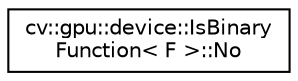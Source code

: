 digraph "Graphical Class Hierarchy"
{
 // LATEX_PDF_SIZE
  edge [fontname="Helvetica",fontsize="10",labelfontname="Helvetica",labelfontsize="10"];
  node [fontname="Helvetica",fontsize="10",shape=record];
  rankdir="LR";
  Node0 [label="cv::gpu::device::IsBinary\lFunction\< F \>::No",height=0.2,width=0.4,color="black", fillcolor="white", style="filled",URL="$structcv_1_1gpu_1_1device_1_1_is_binary_function_1_1_no.html",tooltip=" "];
}
